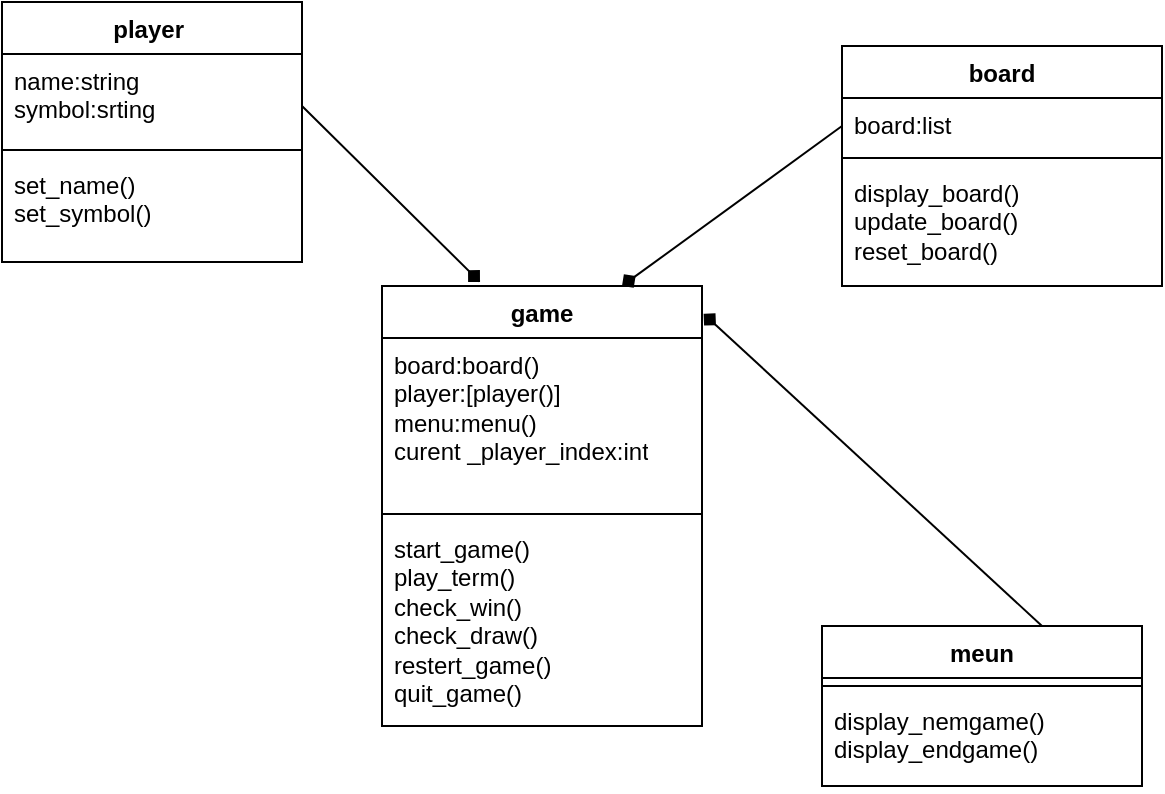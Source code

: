 <mxfile version="26.0.3" pages="2">
  <diagram name="Page-1" id="I23CDhQVqpXiqdl9g_Pd">
    <mxGraphModel dx="594" dy="343" grid="1" gridSize="10" guides="1" tooltips="1" connect="1" arrows="1" fold="1" page="1" pageScale="1" pageWidth="827" pageHeight="1169" background="none" math="0" shadow="0">
      <root>
        <mxCell id="0" />
        <mxCell id="1" parent="0" />
        <mxCell id="cHC_XER22OQ257IUL0Nf-1" value="player&amp;nbsp;" style="swimlane;fontStyle=1;align=center;verticalAlign=top;childLayout=stackLayout;horizontal=1;startSize=26;horizontalStack=0;resizeParent=1;resizeParentMax=0;resizeLast=0;collapsible=1;marginBottom=0;whiteSpace=wrap;html=1;" vertex="1" parent="1">
          <mxGeometry x="40" y="18" width="150" height="130" as="geometry" />
        </mxCell>
        <mxCell id="cHC_XER22OQ257IUL0Nf-2" value="name:string&lt;div&gt;symbol:srting&lt;/div&gt;" style="text;strokeColor=none;fillColor=none;align=left;verticalAlign=top;spacingLeft=4;spacingRight=4;overflow=hidden;rotatable=0;points=[[0,0.5],[1,0.5]];portConstraint=eastwest;whiteSpace=wrap;html=1;" vertex="1" parent="cHC_XER22OQ257IUL0Nf-1">
          <mxGeometry y="26" width="150" height="44" as="geometry" />
        </mxCell>
        <mxCell id="cHC_XER22OQ257IUL0Nf-3" value="" style="line;strokeWidth=1;fillColor=none;align=left;verticalAlign=middle;spacingTop=-1;spacingLeft=3;spacingRight=3;rotatable=0;labelPosition=right;points=[];portConstraint=eastwest;strokeColor=inherit;" vertex="1" parent="cHC_XER22OQ257IUL0Nf-1">
          <mxGeometry y="70" width="150" height="8" as="geometry" />
        </mxCell>
        <mxCell id="cHC_XER22OQ257IUL0Nf-4" value="set_name()&lt;div&gt;set_symbol()&lt;/div&gt;" style="text;strokeColor=none;fillColor=none;align=left;verticalAlign=top;spacingLeft=4;spacingRight=4;overflow=hidden;rotatable=0;points=[[0,0.5],[1,0.5]];portConstraint=eastwest;whiteSpace=wrap;html=1;" vertex="1" parent="cHC_XER22OQ257IUL0Nf-1">
          <mxGeometry y="78" width="150" height="52" as="geometry" />
        </mxCell>
        <mxCell id="cHC_XER22OQ257IUL0Nf-5" value="board" style="swimlane;fontStyle=1;align=center;verticalAlign=top;childLayout=stackLayout;horizontal=1;startSize=26;horizontalStack=0;resizeParent=1;resizeParentMax=0;resizeLast=0;collapsible=1;marginBottom=0;whiteSpace=wrap;html=1;" vertex="1" parent="1">
          <mxGeometry x="460" y="40" width="160" height="120" as="geometry" />
        </mxCell>
        <mxCell id="cHC_XER22OQ257IUL0Nf-6" value="board:list" style="text;strokeColor=none;fillColor=none;align=left;verticalAlign=top;spacingLeft=4;spacingRight=4;overflow=hidden;rotatable=0;points=[[0,0.5],[1,0.5]];portConstraint=eastwest;whiteSpace=wrap;html=1;" vertex="1" parent="cHC_XER22OQ257IUL0Nf-5">
          <mxGeometry y="26" width="160" height="26" as="geometry" />
        </mxCell>
        <mxCell id="cHC_XER22OQ257IUL0Nf-7" value="" style="line;strokeWidth=1;fillColor=none;align=left;verticalAlign=middle;spacingTop=-1;spacingLeft=3;spacingRight=3;rotatable=0;labelPosition=right;points=[];portConstraint=eastwest;strokeColor=inherit;" vertex="1" parent="cHC_XER22OQ257IUL0Nf-5">
          <mxGeometry y="52" width="160" height="8" as="geometry" />
        </mxCell>
        <mxCell id="cHC_XER22OQ257IUL0Nf-8" value="display_board()&lt;div&gt;update_board()&lt;/div&gt;&lt;div&gt;reset_board()&lt;/div&gt;" style="text;strokeColor=none;fillColor=none;align=left;verticalAlign=top;spacingLeft=4;spacingRight=4;overflow=hidden;rotatable=0;points=[[0,0.5],[1,0.5]];portConstraint=eastwest;whiteSpace=wrap;html=1;" vertex="1" parent="cHC_XER22OQ257IUL0Nf-5">
          <mxGeometry y="60" width="160" height="60" as="geometry" />
        </mxCell>
        <mxCell id="cHC_XER22OQ257IUL0Nf-9" value="meun" style="swimlane;fontStyle=1;align=center;verticalAlign=top;childLayout=stackLayout;horizontal=1;startSize=26;horizontalStack=0;resizeParent=1;resizeParentMax=0;resizeLast=0;collapsible=1;marginBottom=0;whiteSpace=wrap;html=1;" vertex="1" parent="1">
          <mxGeometry x="450" y="330" width="160" height="80" as="geometry" />
        </mxCell>
        <mxCell id="cHC_XER22OQ257IUL0Nf-11" value="" style="line;strokeWidth=1;fillColor=none;align=left;verticalAlign=middle;spacingTop=-1;spacingLeft=3;spacingRight=3;rotatable=0;labelPosition=right;points=[];portConstraint=eastwest;strokeColor=inherit;" vertex="1" parent="cHC_XER22OQ257IUL0Nf-9">
          <mxGeometry y="26" width="160" height="8" as="geometry" />
        </mxCell>
        <mxCell id="cHC_XER22OQ257IUL0Nf-12" value="display_nemgame()&lt;div&gt;display_endgame()&lt;/div&gt;" style="text;strokeColor=none;fillColor=none;align=left;verticalAlign=top;spacingLeft=4;spacingRight=4;overflow=hidden;rotatable=0;points=[[0,0.5],[1,0.5]];portConstraint=eastwest;whiteSpace=wrap;html=1;" vertex="1" parent="cHC_XER22OQ257IUL0Nf-9">
          <mxGeometry y="34" width="160" height="46" as="geometry" />
        </mxCell>
        <mxCell id="cHC_XER22OQ257IUL0Nf-13" value="game" style="swimlane;fontStyle=1;align=center;verticalAlign=top;childLayout=stackLayout;horizontal=1;startSize=26;horizontalStack=0;resizeParent=1;resizeParentMax=0;resizeLast=0;collapsible=1;marginBottom=0;whiteSpace=wrap;html=1;" vertex="1" parent="1">
          <mxGeometry x="230" y="160" width="160" height="220" as="geometry" />
        </mxCell>
        <mxCell id="cHC_XER22OQ257IUL0Nf-14" value="board:board()&lt;div&gt;player:[player()]&lt;/div&gt;&lt;div&gt;menu:menu()&lt;/div&gt;&lt;div&gt;curent _player_index:int&lt;/div&gt;&lt;div&gt;&lt;br&gt;&lt;/div&gt;" style="text;strokeColor=none;fillColor=none;align=left;verticalAlign=top;spacingLeft=4;spacingRight=4;overflow=hidden;rotatable=0;points=[[0,0.5],[1,0.5]];portConstraint=eastwest;whiteSpace=wrap;html=1;" vertex="1" parent="cHC_XER22OQ257IUL0Nf-13">
          <mxGeometry y="26" width="160" height="84" as="geometry" />
        </mxCell>
        <mxCell id="cHC_XER22OQ257IUL0Nf-15" value="" style="line;strokeWidth=1;fillColor=none;align=left;verticalAlign=middle;spacingTop=-1;spacingLeft=3;spacingRight=3;rotatable=0;labelPosition=right;points=[];portConstraint=eastwest;strokeColor=inherit;" vertex="1" parent="cHC_XER22OQ257IUL0Nf-13">
          <mxGeometry y="110" width="160" height="8" as="geometry" />
        </mxCell>
        <mxCell id="cHC_XER22OQ257IUL0Nf-16" value="start_game()&lt;div&gt;play_term()&lt;/div&gt;&lt;div&gt;check_win()&lt;/div&gt;&lt;div&gt;check_draw()&lt;/div&gt;&lt;div&gt;restert_game()&lt;/div&gt;&lt;div&gt;quit_game()&lt;/div&gt;" style="text;strokeColor=none;fillColor=none;align=left;verticalAlign=top;spacingLeft=4;spacingRight=4;overflow=hidden;rotatable=0;points=[[0,0.5],[1,0.5]];portConstraint=eastwest;whiteSpace=wrap;html=1;" vertex="1" parent="cHC_XER22OQ257IUL0Nf-13">
          <mxGeometry y="118" width="160" height="102" as="geometry" />
        </mxCell>
        <mxCell id="cHC_XER22OQ257IUL0Nf-22" value="" style="endArrow=none;html=1;rounded=0;entryX=0.305;entryY=-0.01;entryDx=0;entryDy=0;entryPerimeter=0;startArrow=diamond;startFill=1;" edge="1" parent="1" target="cHC_XER22OQ257IUL0Nf-13">
          <mxGeometry width="50" height="50" relative="1" as="geometry">
            <mxPoint x="279" y="158" as="sourcePoint" />
            <mxPoint x="270" y="150" as="targetPoint" />
            <Array as="points">
              <mxPoint x="190" y="70" />
            </Array>
          </mxGeometry>
        </mxCell>
        <mxCell id="cHC_XER22OQ257IUL0Nf-23" value="" style="endArrow=none;html=1;rounded=0;exitX=0.75;exitY=0;exitDx=0;exitDy=0;startArrow=diamond;startFill=1;" edge="1" parent="1" source="cHC_XER22OQ257IUL0Nf-13">
          <mxGeometry width="50" height="50" relative="1" as="geometry">
            <mxPoint x="410" y="130" as="sourcePoint" />
            <mxPoint x="460" y="80" as="targetPoint" />
            <Array as="points" />
          </mxGeometry>
        </mxCell>
        <mxCell id="cHC_XER22OQ257IUL0Nf-25" value="" style="endArrow=none;html=1;rounded=0;exitX=1.005;exitY=0.063;exitDx=0;exitDy=0;exitPerimeter=0;startArrow=diamond;startFill=1;" edge="1" parent="1" source="cHC_XER22OQ257IUL0Nf-13">
          <mxGeometry width="50" height="50" relative="1" as="geometry">
            <mxPoint x="410" y="180" as="sourcePoint" />
            <mxPoint x="560" y="330" as="targetPoint" />
          </mxGeometry>
        </mxCell>
      </root>
    </mxGraphModel>
  </diagram>
  <diagram id="4BxMu818g_yHc9gd1xte" name="Page-2">
    <mxGraphModel dx="594" dy="343" grid="1" gridSize="10" guides="1" tooltips="1" connect="1" arrows="1" fold="1" page="1" pageScale="1" pageWidth="827" pageHeight="1169" math="0" shadow="0">
      <root>
        <mxCell id="0" />
        <mxCell id="1" parent="0" />
      </root>
    </mxGraphModel>
  </diagram>
</mxfile>
